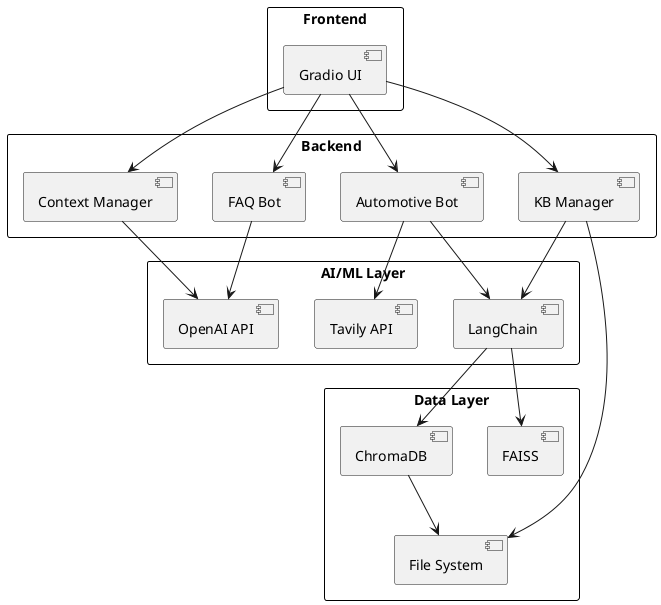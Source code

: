 @startuml
skinparam rectangle {
  BackgroundColor white
  BorderColor black
}

' Layers
rectangle "Frontend" as FE {
  [Gradio UI]
}

rectangle "Backend" as BE {
  [Context Manager]
  [FAQ Bot]
  [Automotive Bot]
  [KB Manager]
}

rectangle "AI/ML Layer" as ML {
  [OpenAI API]
  [LangChain]
  [Tavily API]
}

rectangle "Data Layer" as DL {
  [FAISS]
  [ChromaDB]
  [File System]
}

' Frontend to Backend
[Gradio UI] --> [Context Manager]
[Gradio UI] --> [FAQ Bot]
[Gradio UI] --> [Automotive Bot]
[Gradio UI] --> [KB Manager]

' Backend to AI/ML
[Context Manager] --> [OpenAI API]
[FAQ Bot] --> [OpenAI API]
[Automotive Bot] --> [LangChain]
[Automotive Bot] --> [Tavily API]
[KB Manager] --> [LangChain]

' AI/ML to Data Layer
[LangChain] --> [FAISS]
[LangChain] --> [ChromaDB]
[KB Manager] --> [File System]
[ChromaDB] --> [File System]

@enduml